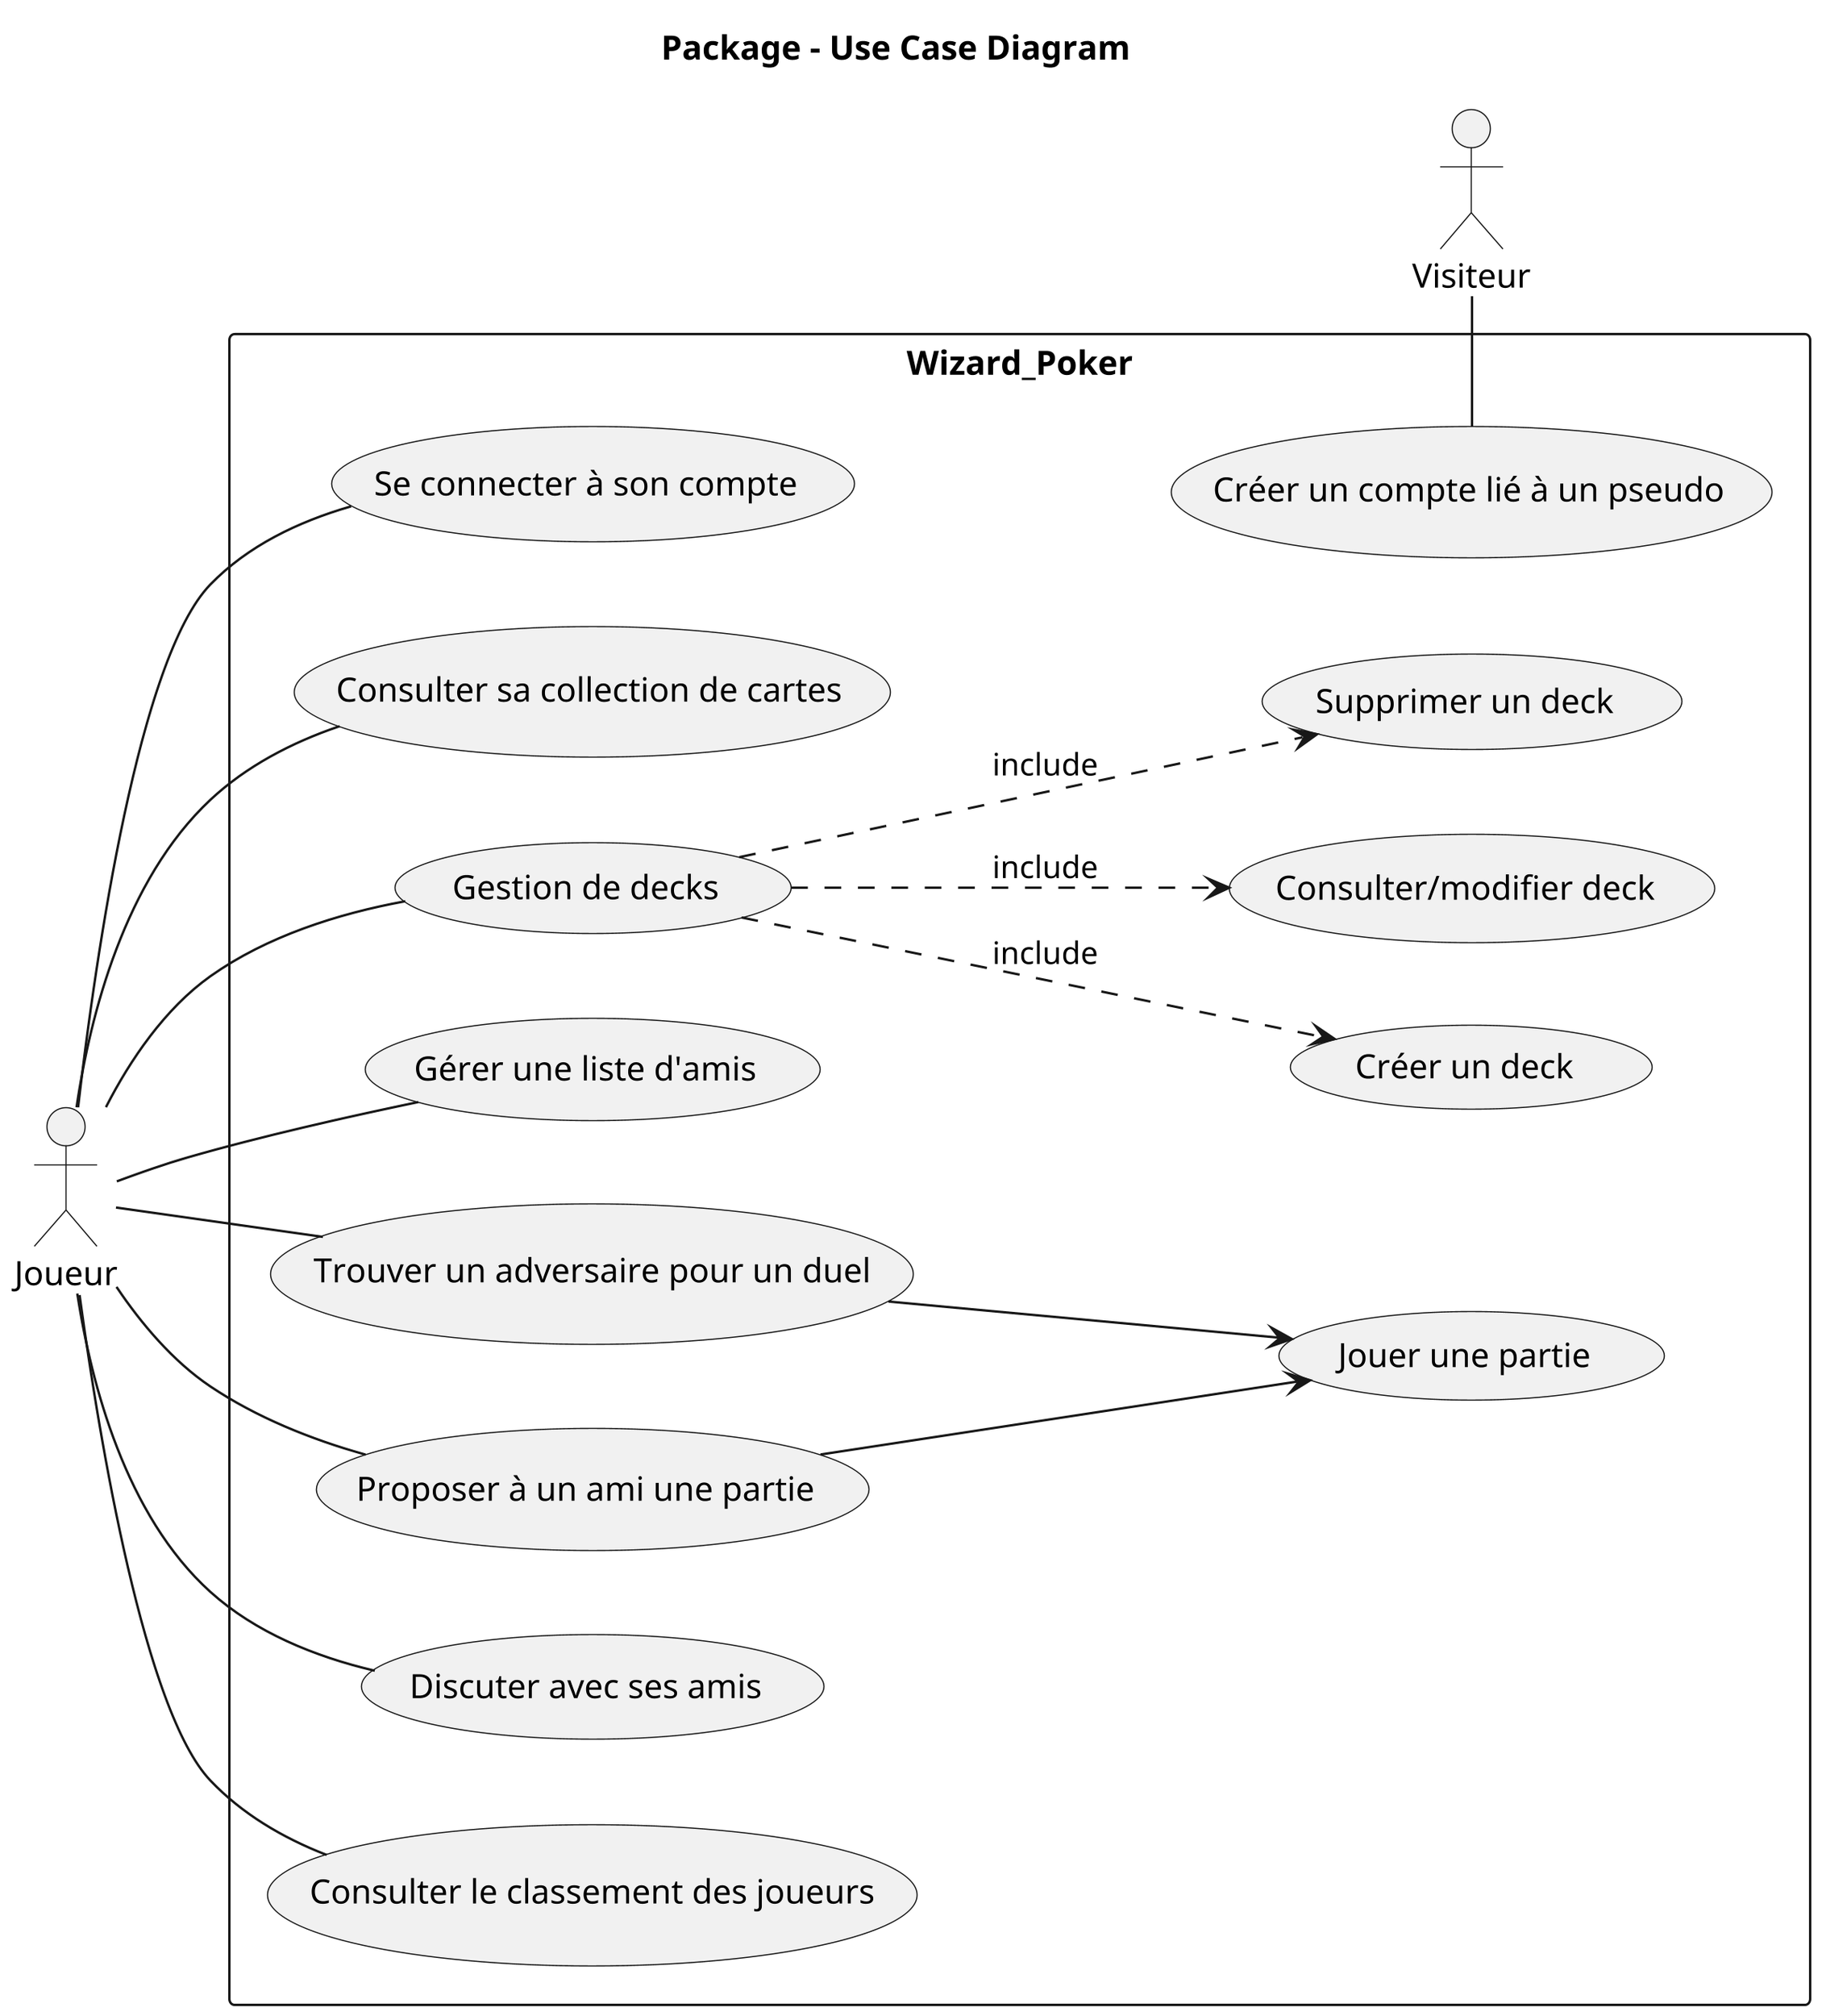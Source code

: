 @startuml

title Package - Use Case Diagram

skinparam packageStyle rect
left to right direction
skinparam dpi 300

:Joueur: 
:Visiteur:

rectangle Wizard_Poker {
    (Créer un compte lié à un pseudo) as create
    (Se connecter à son compte) as login
    (Consulter sa collection de cartes) as view_carte
    (Gestion de decks) as gest_deck
    (Créer un deck) as create_deck
    (Consulter/modifier deck) as modif_deck
    (Supprimer un deck) as delete_deck
    (Gérer une liste d'amis) as gest_amis
    (Trouver un adversaire pour un duel) as find_player
    (Proposer à un ami une partie) as friend_player
    (Jouer une partie) as play
    (Discuter avec ses amis) as discut_friends
    (Consulter le classement des joueurs) as classement
}

Visiteur -l- create
create -[hidden]u- login
Joueur -- login
Joueur -- view_carte
Joueur -- gest_deck
Joueur -- gest_amis
Joueur -- find_player
Joueur -- friend_player
Joueur -- discut_friends
Joueur -- classement
gest_deck .d-> modif_deck : include
gest_deck .d-> delete_deck : include
gest_deck .d-> create_deck : include
find_player --> play
friend_player --> play

@enduml
